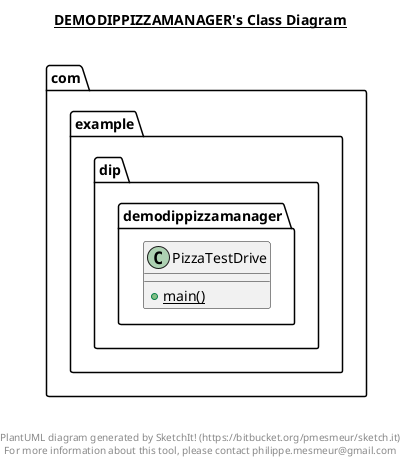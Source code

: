 @startuml

title __DEMODIPPIZZAMANAGER's Class Diagram__\n

  namespace com.example.dip.demodippizzamanager {
    class com.example.dip.demodippizzamanager.PizzaTestDrive {
        {static} + main()
    }
  }
  



right footer


PlantUML diagram generated by SketchIt! (https://bitbucket.org/pmesmeur/sketch.it)
For more information about this tool, please contact philippe.mesmeur@gmail.com
endfooter

@enduml

